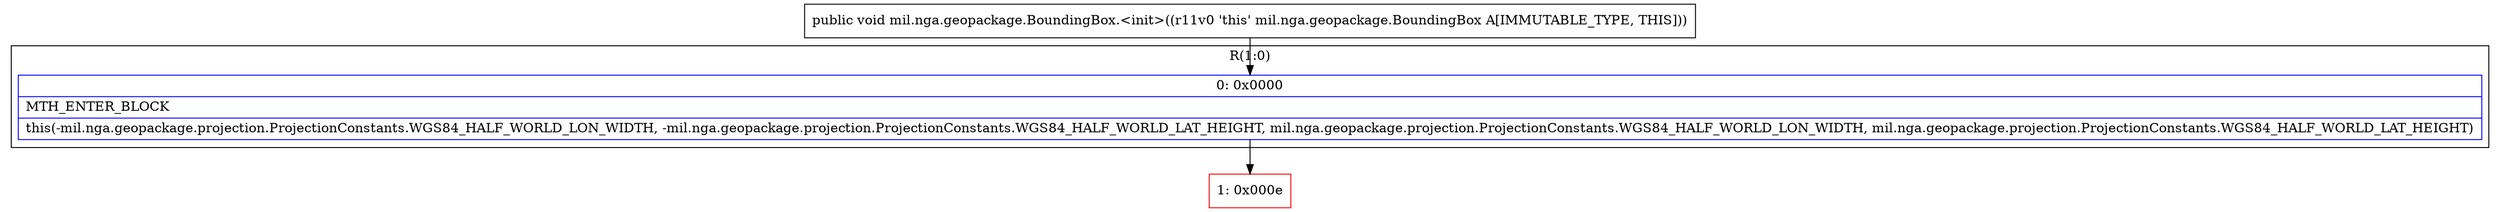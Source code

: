 digraph "CFG formil.nga.geopackage.BoundingBox.\<init\>()V" {
subgraph cluster_Region_2101855054 {
label = "R(1:0)";
node [shape=record,color=blue];
Node_0 [shape=record,label="{0\:\ 0x0000|MTH_ENTER_BLOCK\l|this(\-mil.nga.geopackage.projection.ProjectionConstants.WGS84_HALF_WORLD_LON_WIDTH, \-mil.nga.geopackage.projection.ProjectionConstants.WGS84_HALF_WORLD_LAT_HEIGHT, mil.nga.geopackage.projection.ProjectionConstants.WGS84_HALF_WORLD_LON_WIDTH, mil.nga.geopackage.projection.ProjectionConstants.WGS84_HALF_WORLD_LAT_HEIGHT)\l}"];
}
Node_1 [shape=record,color=red,label="{1\:\ 0x000e}"];
MethodNode[shape=record,label="{public void mil.nga.geopackage.BoundingBox.\<init\>((r11v0 'this' mil.nga.geopackage.BoundingBox A[IMMUTABLE_TYPE, THIS])) }"];
MethodNode -> Node_0;
Node_0 -> Node_1;
}

